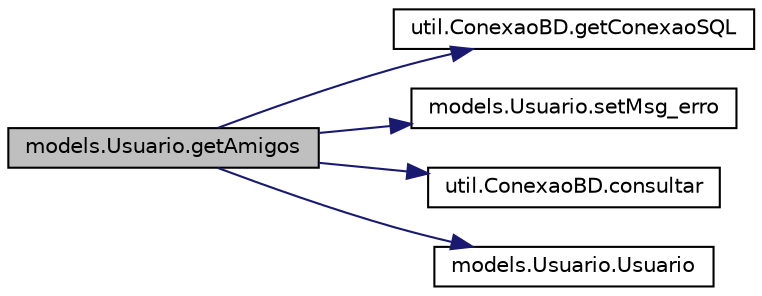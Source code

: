 digraph "models.Usuario.getAmigos"
{
  edge [fontname="Helvetica",fontsize="10",labelfontname="Helvetica",labelfontsize="10"];
  node [fontname="Helvetica",fontsize="10",shape=record];
  rankdir="LR";
  Node14 [label="models.Usuario.getAmigos",height=0.2,width=0.4,color="black", fillcolor="grey75", style="filled", fontcolor="black"];
  Node14 -> Node15 [color="midnightblue",fontsize="10",style="solid",fontname="Helvetica"];
  Node15 [label="util.ConexaoBD.getConexaoSQL",height=0.2,width=0.4,color="black", fillcolor="white", style="filled",URL="$classutil_1_1_conexao_b_d.html#a165d364f218f96af463950759d00f15c"];
  Node14 -> Node16 [color="midnightblue",fontsize="10",style="solid",fontname="Helvetica"];
  Node16 [label="models.Usuario.setMsg_erro",height=0.2,width=0.4,color="black", fillcolor="white", style="filled",URL="$classmodels_1_1_usuario.html#a7014b0fbb3d31e3f2705ea93b0f5d8f2"];
  Node14 -> Node17 [color="midnightblue",fontsize="10",style="solid",fontname="Helvetica"];
  Node17 [label="util.ConexaoBD.consultar",height=0.2,width=0.4,color="black", fillcolor="white", style="filled",URL="$classutil_1_1_conexao_b_d.html#a845e0da23c66e8fb598ece10a2a028d6"];
  Node14 -> Node18 [color="midnightblue",fontsize="10",style="solid",fontname="Helvetica"];
  Node18 [label="models.Usuario.Usuario",height=0.2,width=0.4,color="black", fillcolor="white", style="filled",URL="$classmodels_1_1_usuario.html#a85478da86a8b00726030926253e5dddf"];
}
